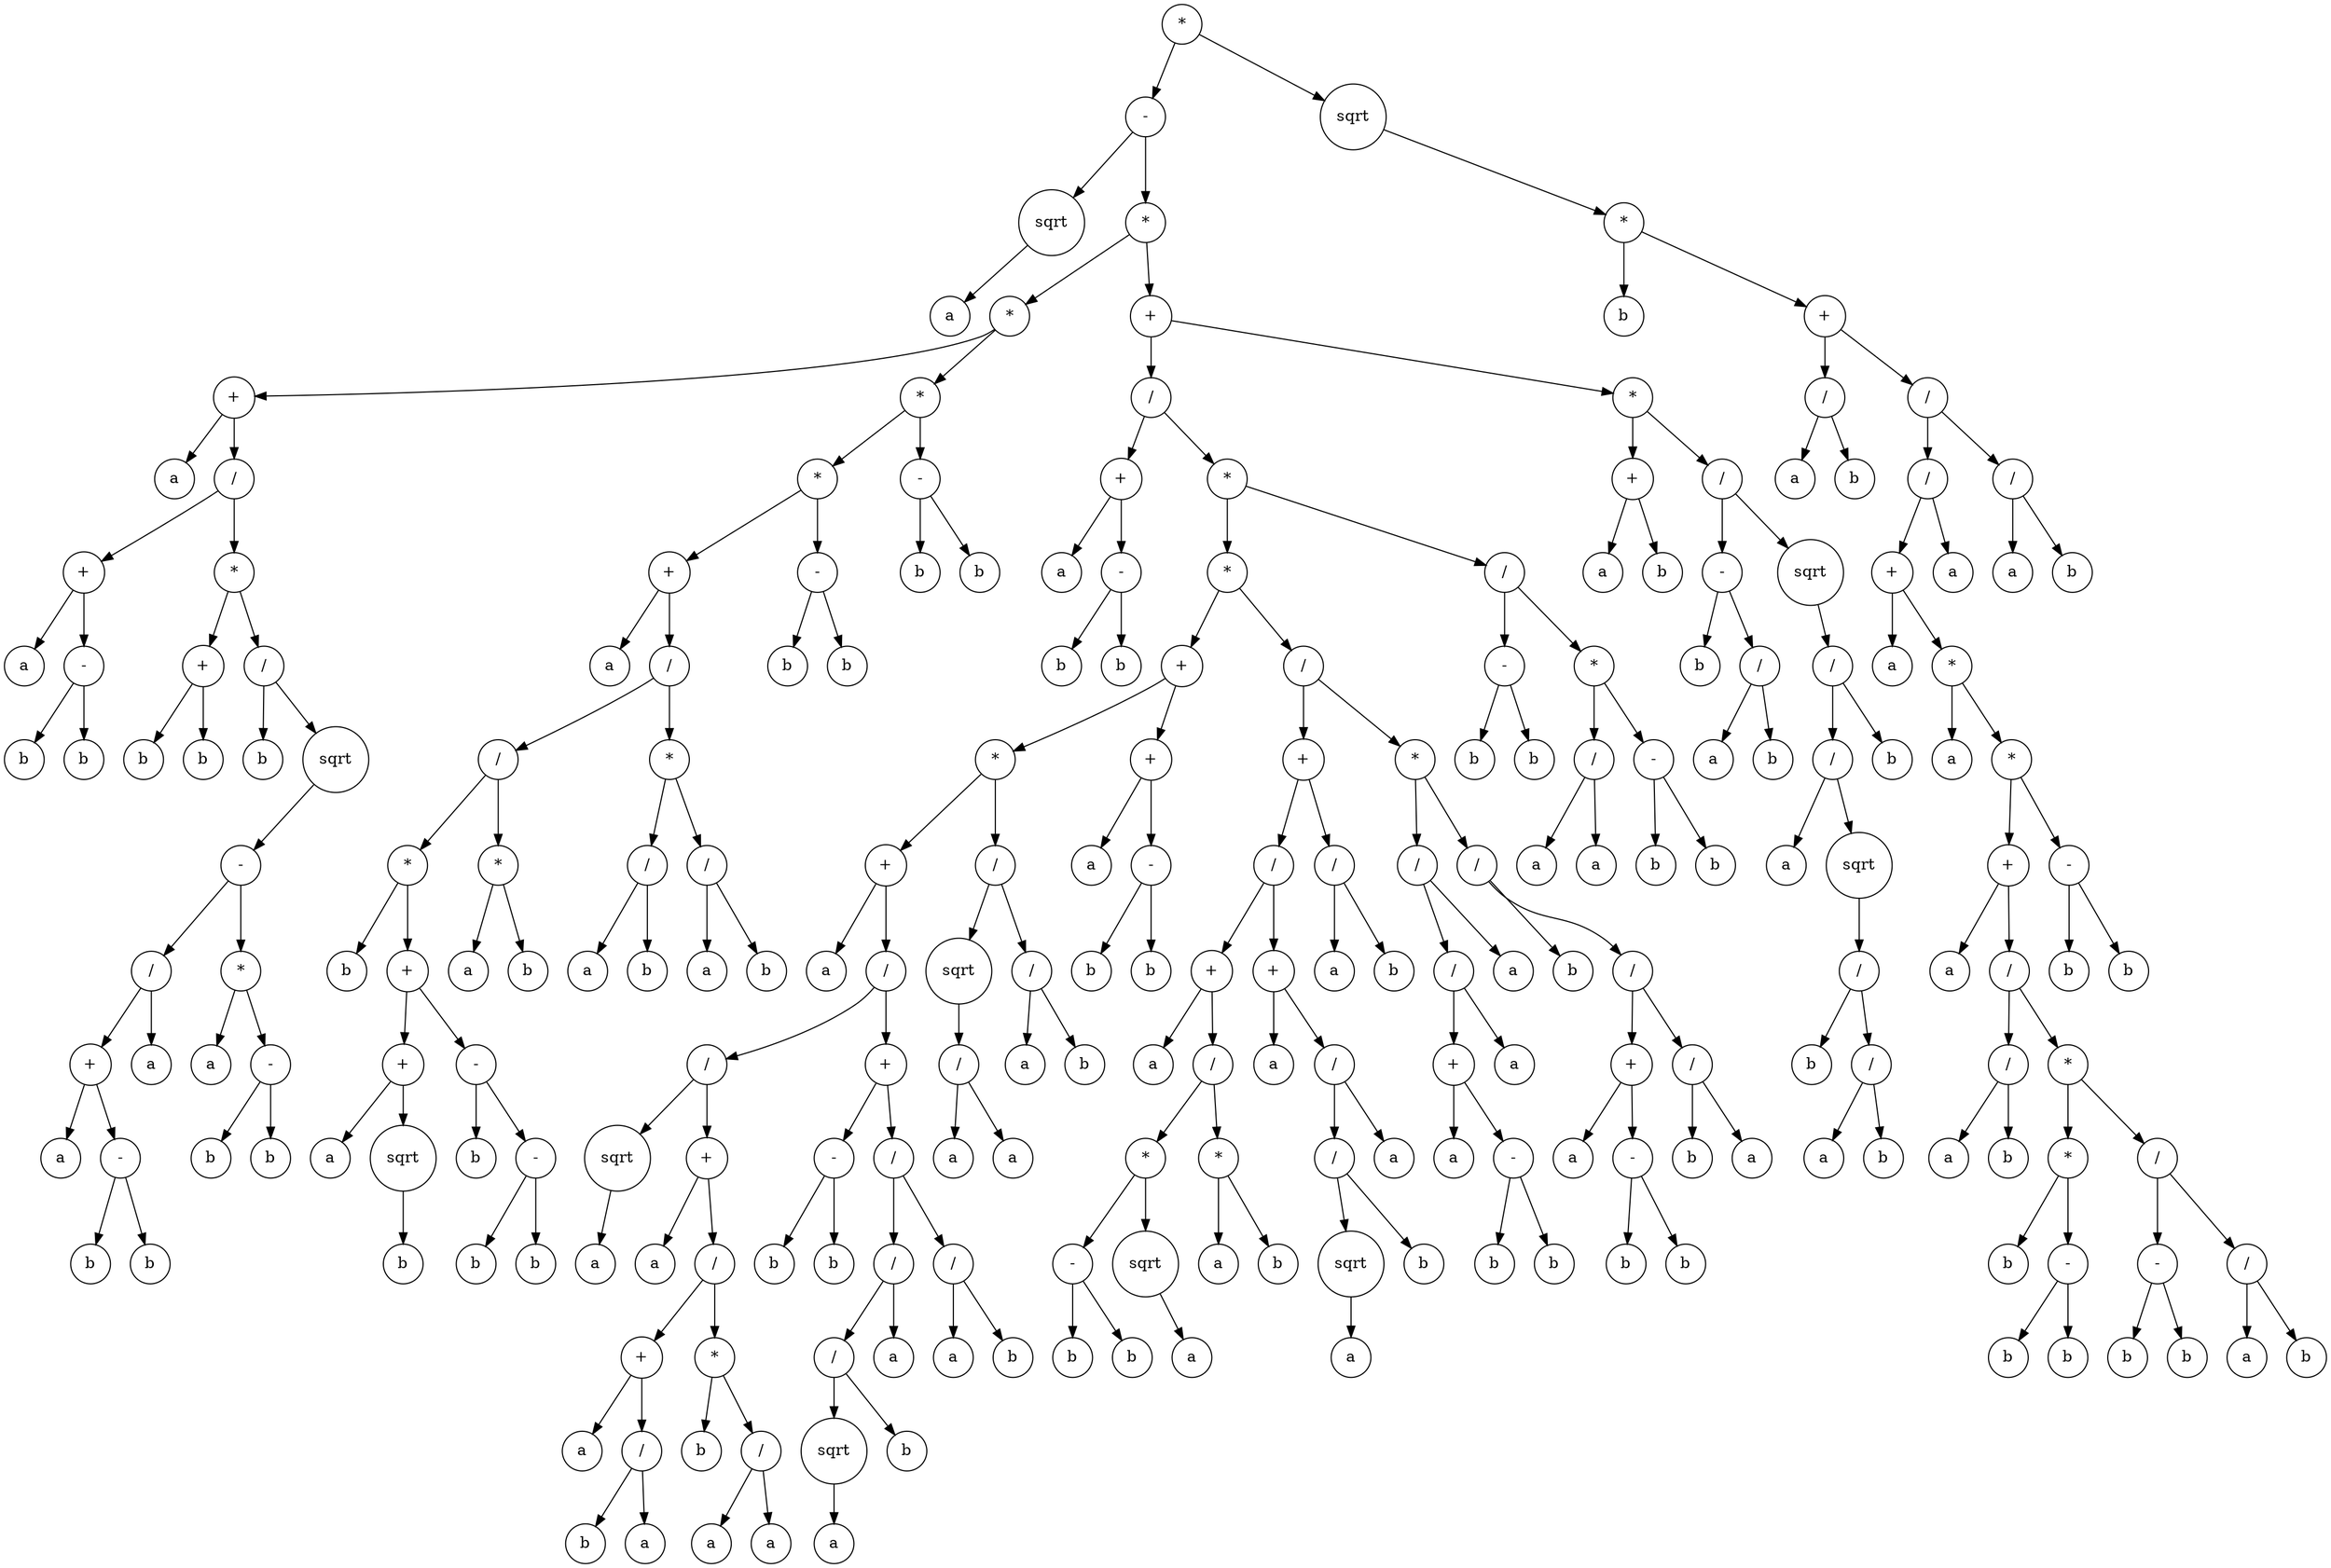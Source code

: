 digraph g {
graph [ordering=out];
node [shape=circle];
n[label = "*"];
n0[label = "-"];
n00[label = "sqrt"];
n000[label = "a"];
n00 -> n000;
n0 -> n00;
n01[label = "*"];
n010[label = "*"];
n0100[label = "+"];
n01000[label = "a"];
n0100 -> n01000;
n01001[label = "/"];
n010010[label = "+"];
n0100100[label = "a"];
n010010 -> n0100100;
n0100101[label = "-"];
n01001010[label = "b"];
n0100101 -> n01001010;
n01001011[label = "b"];
n0100101 -> n01001011;
n010010 -> n0100101;
n01001 -> n010010;
n010011[label = "*"];
n0100110[label = "+"];
n01001100[label = "b"];
n0100110 -> n01001100;
n01001101[label = "b"];
n0100110 -> n01001101;
n010011 -> n0100110;
n0100111[label = "/"];
n01001110[label = "b"];
n0100111 -> n01001110;
n01001111[label = "sqrt"];
n010011110[label = "-"];
n0100111100[label = "/"];
n01001111000[label = "+"];
n010011110000[label = "a"];
n01001111000 -> n010011110000;
n010011110001[label = "-"];
n0100111100010[label = "b"];
n010011110001 -> n0100111100010;
n0100111100011[label = "b"];
n010011110001 -> n0100111100011;
n01001111000 -> n010011110001;
n0100111100 -> n01001111000;
n01001111001[label = "a"];
n0100111100 -> n01001111001;
n010011110 -> n0100111100;
n0100111101[label = "*"];
n01001111010[label = "a"];
n0100111101 -> n01001111010;
n01001111011[label = "-"];
n010011110110[label = "b"];
n01001111011 -> n010011110110;
n010011110111[label = "b"];
n01001111011 -> n010011110111;
n0100111101 -> n01001111011;
n010011110 -> n0100111101;
n01001111 -> n010011110;
n0100111 -> n01001111;
n010011 -> n0100111;
n01001 -> n010011;
n0100 -> n01001;
n010 -> n0100;
n0101[label = "*"];
n01010[label = "*"];
n010100[label = "+"];
n0101000[label = "a"];
n010100 -> n0101000;
n0101001[label = "/"];
n01010010[label = "/"];
n010100100[label = "*"];
n0101001000[label = "b"];
n010100100 -> n0101001000;
n0101001001[label = "+"];
n01010010010[label = "+"];
n010100100100[label = "a"];
n01010010010 -> n010100100100;
n010100100101[label = "sqrt"];
n0101001001010[label = "b"];
n010100100101 -> n0101001001010;
n01010010010 -> n010100100101;
n0101001001 -> n01010010010;
n01010010011[label = "-"];
n010100100110[label = "b"];
n01010010011 -> n010100100110;
n010100100111[label = "-"];
n0101001001110[label = "b"];
n010100100111 -> n0101001001110;
n0101001001111[label = "b"];
n010100100111 -> n0101001001111;
n01010010011 -> n010100100111;
n0101001001 -> n01010010011;
n010100100 -> n0101001001;
n01010010 -> n010100100;
n010100101[label = "*"];
n0101001010[label = "a"];
n010100101 -> n0101001010;
n0101001011[label = "b"];
n010100101 -> n0101001011;
n01010010 -> n010100101;
n0101001 -> n01010010;
n01010011[label = "*"];
n010100110[label = "/"];
n0101001100[label = "a"];
n010100110 -> n0101001100;
n0101001101[label = "b"];
n010100110 -> n0101001101;
n01010011 -> n010100110;
n010100111[label = "/"];
n0101001110[label = "a"];
n010100111 -> n0101001110;
n0101001111[label = "b"];
n010100111 -> n0101001111;
n01010011 -> n010100111;
n0101001 -> n01010011;
n010100 -> n0101001;
n01010 -> n010100;
n010101[label = "-"];
n0101010[label = "b"];
n010101 -> n0101010;
n0101011[label = "b"];
n010101 -> n0101011;
n01010 -> n010101;
n0101 -> n01010;
n01011[label = "-"];
n010110[label = "b"];
n01011 -> n010110;
n010111[label = "b"];
n01011 -> n010111;
n0101 -> n01011;
n010 -> n0101;
n01 -> n010;
n011[label = "+"];
n0110[label = "/"];
n01100[label = "+"];
n011000[label = "a"];
n01100 -> n011000;
n011001[label = "-"];
n0110010[label = "b"];
n011001 -> n0110010;
n0110011[label = "b"];
n011001 -> n0110011;
n01100 -> n011001;
n0110 -> n01100;
n01101[label = "*"];
n011010[label = "*"];
n0110100[label = "+"];
n01101000[label = "*"];
n011010000[label = "+"];
n0110100000[label = "a"];
n011010000 -> n0110100000;
n0110100001[label = "/"];
n01101000010[label = "/"];
n011010000100[label = "sqrt"];
n0110100001000[label = "a"];
n011010000100 -> n0110100001000;
n01101000010 -> n011010000100;
n011010000101[label = "+"];
n0110100001010[label = "a"];
n011010000101 -> n0110100001010;
n0110100001011[label = "/"];
n01101000010110[label = "+"];
n011010000101100[label = "a"];
n01101000010110 -> n011010000101100;
n011010000101101[label = "/"];
n0110100001011010[label = "b"];
n011010000101101 -> n0110100001011010;
n0110100001011011[label = "a"];
n011010000101101 -> n0110100001011011;
n01101000010110 -> n011010000101101;
n0110100001011 -> n01101000010110;
n01101000010111[label = "*"];
n011010000101110[label = "b"];
n01101000010111 -> n011010000101110;
n011010000101111[label = "/"];
n0110100001011110[label = "a"];
n011010000101111 -> n0110100001011110;
n0110100001011111[label = "a"];
n011010000101111 -> n0110100001011111;
n01101000010111 -> n011010000101111;
n0110100001011 -> n01101000010111;
n011010000101 -> n0110100001011;
n01101000010 -> n011010000101;
n0110100001 -> n01101000010;
n01101000011[label = "+"];
n011010000110[label = "-"];
n0110100001100[label = "b"];
n011010000110 -> n0110100001100;
n0110100001101[label = "b"];
n011010000110 -> n0110100001101;
n01101000011 -> n011010000110;
n011010000111[label = "/"];
n0110100001110[label = "/"];
n01101000011100[label = "/"];
n011010000111000[label = "sqrt"];
n0110100001110000[label = "a"];
n011010000111000 -> n0110100001110000;
n01101000011100 -> n011010000111000;
n011010000111001[label = "b"];
n01101000011100 -> n011010000111001;
n0110100001110 -> n01101000011100;
n01101000011101[label = "a"];
n0110100001110 -> n01101000011101;
n011010000111 -> n0110100001110;
n0110100001111[label = "/"];
n01101000011110[label = "a"];
n0110100001111 -> n01101000011110;
n01101000011111[label = "b"];
n0110100001111 -> n01101000011111;
n011010000111 -> n0110100001111;
n01101000011 -> n011010000111;
n0110100001 -> n01101000011;
n011010000 -> n0110100001;
n01101000 -> n011010000;
n011010001[label = "/"];
n0110100010[label = "sqrt"];
n01101000100[label = "/"];
n011010001000[label = "a"];
n01101000100 -> n011010001000;
n011010001001[label = "a"];
n01101000100 -> n011010001001;
n0110100010 -> n01101000100;
n011010001 -> n0110100010;
n0110100011[label = "/"];
n01101000110[label = "a"];
n0110100011 -> n01101000110;
n01101000111[label = "b"];
n0110100011 -> n01101000111;
n011010001 -> n0110100011;
n01101000 -> n011010001;
n0110100 -> n01101000;
n01101001[label = "+"];
n011010010[label = "a"];
n01101001 -> n011010010;
n011010011[label = "-"];
n0110100110[label = "b"];
n011010011 -> n0110100110;
n0110100111[label = "b"];
n011010011 -> n0110100111;
n01101001 -> n011010011;
n0110100 -> n01101001;
n011010 -> n0110100;
n0110101[label = "/"];
n01101010[label = "+"];
n011010100[label = "/"];
n0110101000[label = "+"];
n01101010000[label = "a"];
n0110101000 -> n01101010000;
n01101010001[label = "/"];
n011010100010[label = "*"];
n0110101000100[label = "-"];
n01101010001000[label = "b"];
n0110101000100 -> n01101010001000;
n01101010001001[label = "b"];
n0110101000100 -> n01101010001001;
n011010100010 -> n0110101000100;
n0110101000101[label = "sqrt"];
n01101010001010[label = "a"];
n0110101000101 -> n01101010001010;
n011010100010 -> n0110101000101;
n01101010001 -> n011010100010;
n011010100011[label = "*"];
n0110101000110[label = "a"];
n011010100011 -> n0110101000110;
n0110101000111[label = "b"];
n011010100011 -> n0110101000111;
n01101010001 -> n011010100011;
n0110101000 -> n01101010001;
n011010100 -> n0110101000;
n0110101001[label = "+"];
n01101010010[label = "a"];
n0110101001 -> n01101010010;
n01101010011[label = "/"];
n011010100110[label = "/"];
n0110101001100[label = "sqrt"];
n01101010011000[label = "a"];
n0110101001100 -> n01101010011000;
n011010100110 -> n0110101001100;
n0110101001101[label = "b"];
n011010100110 -> n0110101001101;
n01101010011 -> n011010100110;
n011010100111[label = "a"];
n01101010011 -> n011010100111;
n0110101001 -> n01101010011;
n011010100 -> n0110101001;
n01101010 -> n011010100;
n011010101[label = "/"];
n0110101010[label = "a"];
n011010101 -> n0110101010;
n0110101011[label = "b"];
n011010101 -> n0110101011;
n01101010 -> n011010101;
n0110101 -> n01101010;
n01101011[label = "*"];
n011010110[label = "/"];
n0110101100[label = "/"];
n01101011000[label = "+"];
n011010110000[label = "a"];
n01101011000 -> n011010110000;
n011010110001[label = "-"];
n0110101100010[label = "b"];
n011010110001 -> n0110101100010;
n0110101100011[label = "b"];
n011010110001 -> n0110101100011;
n01101011000 -> n011010110001;
n0110101100 -> n01101011000;
n01101011001[label = "a"];
n0110101100 -> n01101011001;
n011010110 -> n0110101100;
n0110101101[label = "a"];
n011010110 -> n0110101101;
n01101011 -> n011010110;
n011010111[label = "/"];
n0110101110[label = "b"];
n011010111 -> n0110101110;
n0110101111[label = "/"];
n01101011110[label = "+"];
n011010111100[label = "a"];
n01101011110 -> n011010111100;
n011010111101[label = "-"];
n0110101111010[label = "b"];
n011010111101 -> n0110101111010;
n0110101111011[label = "b"];
n011010111101 -> n0110101111011;
n01101011110 -> n011010111101;
n0110101111 -> n01101011110;
n01101011111[label = "/"];
n011010111110[label = "b"];
n01101011111 -> n011010111110;
n011010111111[label = "a"];
n01101011111 -> n011010111111;
n0110101111 -> n01101011111;
n011010111 -> n0110101111;
n01101011 -> n011010111;
n0110101 -> n01101011;
n011010 -> n0110101;
n01101 -> n011010;
n011011[label = "/"];
n0110110[label = "-"];
n01101100[label = "b"];
n0110110 -> n01101100;
n01101101[label = "b"];
n0110110 -> n01101101;
n011011 -> n0110110;
n0110111[label = "*"];
n01101110[label = "/"];
n011011100[label = "a"];
n01101110 -> n011011100;
n011011101[label = "a"];
n01101110 -> n011011101;
n0110111 -> n01101110;
n01101111[label = "-"];
n011011110[label = "b"];
n01101111 -> n011011110;
n011011111[label = "b"];
n01101111 -> n011011111;
n0110111 -> n01101111;
n011011 -> n0110111;
n01101 -> n011011;
n0110 -> n01101;
n011 -> n0110;
n0111[label = "*"];
n01110[label = "+"];
n011100[label = "a"];
n01110 -> n011100;
n011101[label = "b"];
n01110 -> n011101;
n0111 -> n01110;
n01111[label = "/"];
n011110[label = "-"];
n0111100[label = "b"];
n011110 -> n0111100;
n0111101[label = "/"];
n01111010[label = "a"];
n0111101 -> n01111010;
n01111011[label = "b"];
n0111101 -> n01111011;
n011110 -> n0111101;
n01111 -> n011110;
n011111[label = "sqrt"];
n0111110[label = "/"];
n01111100[label = "/"];
n011111000[label = "a"];
n01111100 -> n011111000;
n011111001[label = "sqrt"];
n0111110010[label = "/"];
n01111100100[label = "b"];
n0111110010 -> n01111100100;
n01111100101[label = "/"];
n011111001010[label = "a"];
n01111100101 -> n011111001010;
n011111001011[label = "b"];
n01111100101 -> n011111001011;
n0111110010 -> n01111100101;
n011111001 -> n0111110010;
n01111100 -> n011111001;
n0111110 -> n01111100;
n01111101[label = "b"];
n0111110 -> n01111101;
n011111 -> n0111110;
n01111 -> n011111;
n0111 -> n01111;
n011 -> n0111;
n01 -> n011;
n0 -> n01;
n -> n0;
n1[label = "sqrt"];
n10[label = "*"];
n100[label = "b"];
n10 -> n100;
n101[label = "+"];
n1010[label = "/"];
n10100[label = "a"];
n1010 -> n10100;
n10101[label = "b"];
n1010 -> n10101;
n101 -> n1010;
n1011[label = "/"];
n10110[label = "/"];
n101100[label = "+"];
n1011000[label = "a"];
n101100 -> n1011000;
n1011001[label = "*"];
n10110010[label = "a"];
n1011001 -> n10110010;
n10110011[label = "*"];
n101100110[label = "+"];
n1011001100[label = "a"];
n101100110 -> n1011001100;
n1011001101[label = "/"];
n10110011010[label = "/"];
n101100110100[label = "a"];
n10110011010 -> n101100110100;
n101100110101[label = "b"];
n10110011010 -> n101100110101;
n1011001101 -> n10110011010;
n10110011011[label = "*"];
n101100110110[label = "*"];
n1011001101100[label = "b"];
n101100110110 -> n1011001101100;
n1011001101101[label = "-"];
n10110011011010[label = "b"];
n1011001101101 -> n10110011011010;
n10110011011011[label = "b"];
n1011001101101 -> n10110011011011;
n101100110110 -> n1011001101101;
n10110011011 -> n101100110110;
n101100110111[label = "/"];
n1011001101110[label = "-"];
n10110011011100[label = "b"];
n1011001101110 -> n10110011011100;
n10110011011101[label = "b"];
n1011001101110 -> n10110011011101;
n101100110111 -> n1011001101110;
n1011001101111[label = "/"];
n10110011011110[label = "a"];
n1011001101111 -> n10110011011110;
n10110011011111[label = "b"];
n1011001101111 -> n10110011011111;
n101100110111 -> n1011001101111;
n10110011011 -> n101100110111;
n1011001101 -> n10110011011;
n101100110 -> n1011001101;
n10110011 -> n101100110;
n101100111[label = "-"];
n1011001110[label = "b"];
n101100111 -> n1011001110;
n1011001111[label = "b"];
n101100111 -> n1011001111;
n10110011 -> n101100111;
n1011001 -> n10110011;
n101100 -> n1011001;
n10110 -> n101100;
n101101[label = "a"];
n10110 -> n101101;
n1011 -> n10110;
n10111[label = "/"];
n101110[label = "a"];
n10111 -> n101110;
n101111[label = "b"];
n10111 -> n101111;
n1011 -> n10111;
n101 -> n1011;
n10 -> n101;
n1 -> n10;
n -> n1;
}
